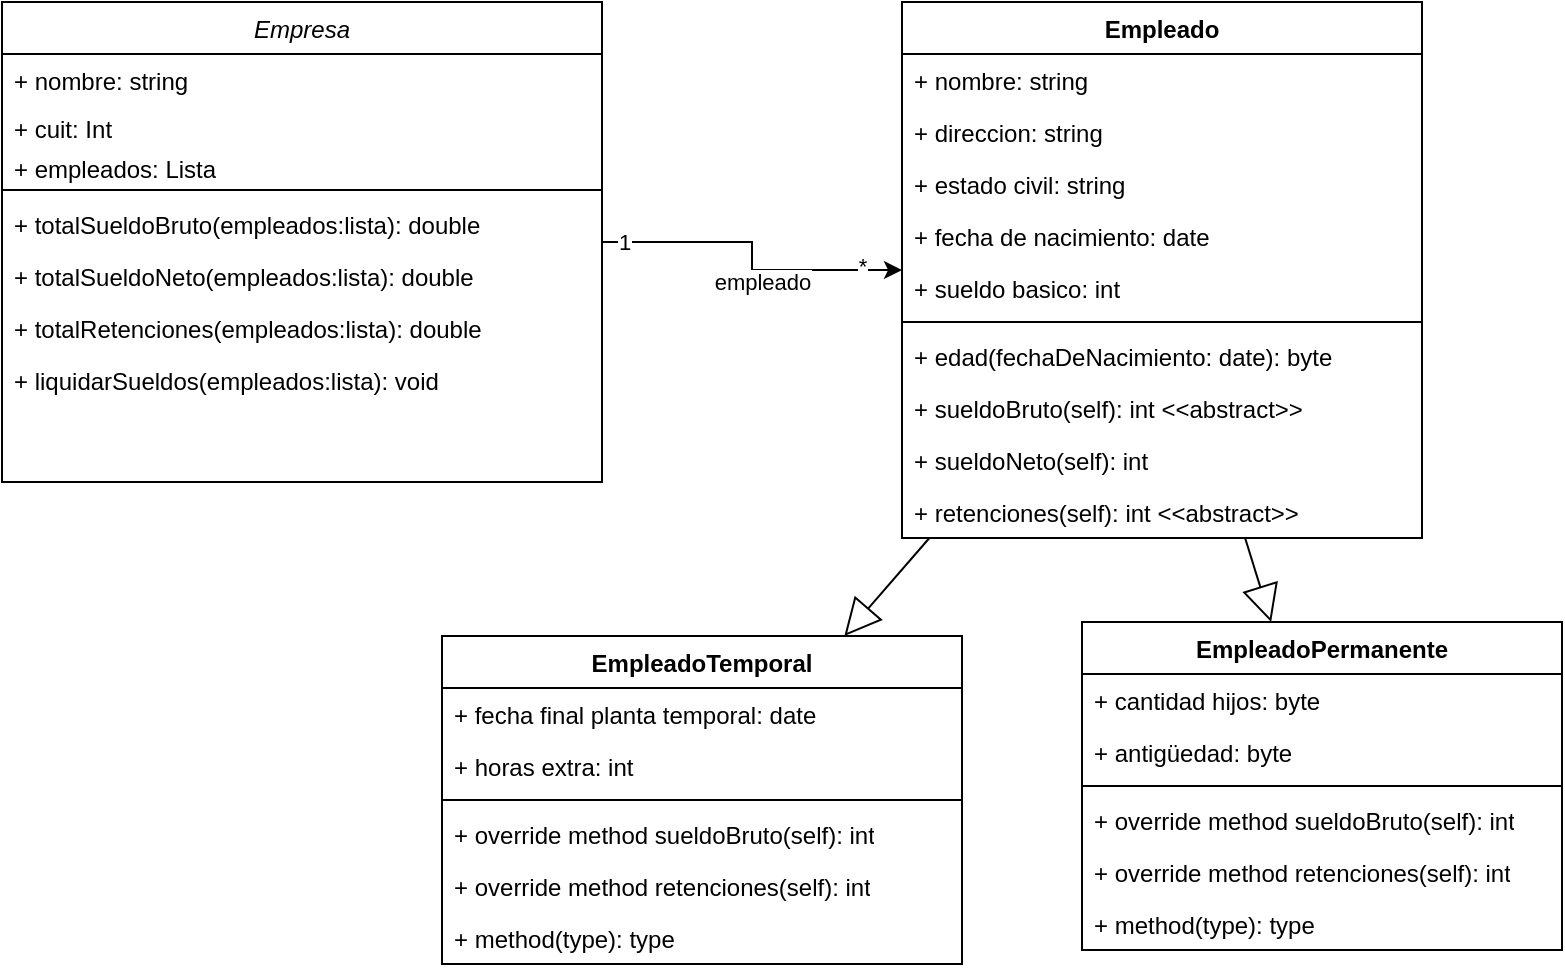 <mxfile version="26.1.1">
  <diagram id="C5RBs43oDa-KdzZeNtuy" name="Page-1">
    <mxGraphModel dx="1002" dy="539" grid="1" gridSize="10" guides="1" tooltips="1" connect="1" arrows="1" fold="1" page="1" pageScale="1" pageWidth="827" pageHeight="1169" math="0" shadow="0">
      <root>
        <mxCell id="WIyWlLk6GJQsqaUBKTNV-0" />
        <mxCell id="WIyWlLk6GJQsqaUBKTNV-1" parent="WIyWlLk6GJQsqaUBKTNV-0" />
        <mxCell id="Jje3imni8qA5NjKe_Jq5-37" style="edgeStyle=orthogonalEdgeStyle;rounded=0;orthogonalLoop=1;jettySize=auto;html=1;" edge="1" parent="WIyWlLk6GJQsqaUBKTNV-1" source="zkfFHV4jXpPFQw0GAbJ--0" target="Jje3imni8qA5NjKe_Jq5-11">
          <mxGeometry relative="1" as="geometry" />
        </mxCell>
        <mxCell id="Jje3imni8qA5NjKe_Jq5-38" value="empleado" style="edgeLabel;html=1;align=center;verticalAlign=middle;resizable=0;points=[];" vertex="1" connectable="0" parent="Jje3imni8qA5NjKe_Jq5-37">
          <mxGeometry x="-0.766" relative="1" as="geometry">
            <mxPoint x="61" y="20" as="offset" />
          </mxGeometry>
        </mxCell>
        <mxCell id="Jje3imni8qA5NjKe_Jq5-39" value="*" style="edgeLabel;html=1;align=center;verticalAlign=middle;resizable=0;points=[];" vertex="1" connectable="0" parent="Jje3imni8qA5NjKe_Jq5-37">
          <mxGeometry x="0.424" y="2" relative="1" as="geometry">
            <mxPoint x="27" as="offset" />
          </mxGeometry>
        </mxCell>
        <mxCell id="Jje3imni8qA5NjKe_Jq5-40" value="1" style="edgeLabel;html=1;align=center;verticalAlign=middle;resizable=0;points=[];" vertex="1" connectable="0" parent="Jje3imni8qA5NjKe_Jq5-37">
          <mxGeometry x="-0.869" relative="1" as="geometry">
            <mxPoint as="offset" />
          </mxGeometry>
        </mxCell>
        <mxCell id="zkfFHV4jXpPFQw0GAbJ--0" value="Empresa" style="swimlane;fontStyle=2;align=center;verticalAlign=top;childLayout=stackLayout;horizontal=1;startSize=26;horizontalStack=0;resizeParent=1;resizeLast=0;collapsible=1;marginBottom=0;rounded=0;shadow=0;strokeWidth=1;" parent="WIyWlLk6GJQsqaUBKTNV-1" vertex="1">
          <mxGeometry x="30" y="130" width="300" height="240" as="geometry">
            <mxRectangle x="230" y="140" width="160" height="26" as="alternateBounds" />
          </mxGeometry>
        </mxCell>
        <mxCell id="Jje3imni8qA5NjKe_Jq5-0" value="+ nombre: string" style="text;strokeColor=none;fillColor=none;align=left;verticalAlign=top;spacingLeft=4;spacingRight=4;overflow=hidden;rotatable=0;points=[[0,0.5],[1,0.5]];portConstraint=eastwest;whiteSpace=wrap;html=1;" vertex="1" parent="zkfFHV4jXpPFQw0GAbJ--0">
          <mxGeometry y="26" width="300" height="24" as="geometry" />
        </mxCell>
        <mxCell id="Jje3imni8qA5NjKe_Jq5-2" value="+ cuit: Int" style="text;strokeColor=none;fillColor=none;align=left;verticalAlign=top;spacingLeft=4;spacingRight=4;overflow=hidden;rotatable=0;points=[[0,0.5],[1,0.5]];portConstraint=eastwest;whiteSpace=wrap;html=1;" vertex="1" parent="zkfFHV4jXpPFQw0GAbJ--0">
          <mxGeometry y="50" width="300" height="20" as="geometry" />
        </mxCell>
        <mxCell id="Jje3imni8qA5NjKe_Jq5-3" value="+ empleados: Lista" style="text;strokeColor=none;fillColor=none;align=left;verticalAlign=top;spacingLeft=4;spacingRight=4;overflow=hidden;rotatable=0;points=[[0,0.5],[1,0.5]];portConstraint=eastwest;whiteSpace=wrap;html=1;" vertex="1" parent="zkfFHV4jXpPFQw0GAbJ--0">
          <mxGeometry y="70" width="300" height="20" as="geometry" />
        </mxCell>
        <mxCell id="zkfFHV4jXpPFQw0GAbJ--4" value="" style="line;html=1;strokeWidth=1;align=left;verticalAlign=middle;spacingTop=-1;spacingLeft=3;spacingRight=3;rotatable=0;labelPosition=right;points=[];portConstraint=eastwest;" parent="zkfFHV4jXpPFQw0GAbJ--0" vertex="1">
          <mxGeometry y="90" width="300" height="8" as="geometry" />
        </mxCell>
        <mxCell id="Jje3imni8qA5NjKe_Jq5-7" value="+ totalSueldoBruto(empleados:lista): double" style="text;strokeColor=none;fillColor=none;align=left;verticalAlign=top;spacingLeft=4;spacingRight=4;overflow=hidden;rotatable=0;points=[[0,0.5],[1,0.5]];portConstraint=eastwest;whiteSpace=wrap;html=1;" vertex="1" parent="zkfFHV4jXpPFQw0GAbJ--0">
          <mxGeometry y="98" width="300" height="26" as="geometry" />
        </mxCell>
        <mxCell id="Jje3imni8qA5NjKe_Jq5-8" value="+ totalSueldoNeto(empleados:lista): double" style="text;strokeColor=none;fillColor=none;align=left;verticalAlign=top;spacingLeft=4;spacingRight=4;overflow=hidden;rotatable=0;points=[[0,0.5],[1,0.5]];portConstraint=eastwest;whiteSpace=wrap;html=1;" vertex="1" parent="zkfFHV4jXpPFQw0GAbJ--0">
          <mxGeometry y="124" width="300" height="26" as="geometry" />
        </mxCell>
        <mxCell id="Jje3imni8qA5NjKe_Jq5-9" value="+ totalRetenciones(empleados:lista): double" style="text;strokeColor=none;fillColor=none;align=left;verticalAlign=top;spacingLeft=4;spacingRight=4;overflow=hidden;rotatable=0;points=[[0,0.5],[1,0.5]];portConstraint=eastwest;whiteSpace=wrap;html=1;" vertex="1" parent="zkfFHV4jXpPFQw0GAbJ--0">
          <mxGeometry y="150" width="300" height="26" as="geometry" />
        </mxCell>
        <mxCell id="Jje3imni8qA5NjKe_Jq5-10" value="+ liquidarSueldos(empleados:lista): void" style="text;strokeColor=none;fillColor=none;align=left;verticalAlign=top;spacingLeft=4;spacingRight=4;overflow=hidden;rotatable=0;points=[[0,0.5],[1,0.5]];portConstraint=eastwest;whiteSpace=wrap;html=1;" vertex="1" parent="zkfFHV4jXpPFQw0GAbJ--0">
          <mxGeometry y="176" width="300" height="26" as="geometry" />
        </mxCell>
        <mxCell id="Jje3imni8qA5NjKe_Jq5-11" value="Empleado" style="swimlane;fontStyle=1;align=center;verticalAlign=top;childLayout=stackLayout;horizontal=1;startSize=26;horizontalStack=0;resizeParent=1;resizeParentMax=0;resizeLast=0;collapsible=1;marginBottom=0;whiteSpace=wrap;html=1;" vertex="1" parent="WIyWlLk6GJQsqaUBKTNV-1">
          <mxGeometry x="480" y="130" width="260" height="268" as="geometry" />
        </mxCell>
        <mxCell id="Jje3imni8qA5NjKe_Jq5-12" value="+ nombre: string" style="text;strokeColor=none;fillColor=none;align=left;verticalAlign=top;spacingLeft=4;spacingRight=4;overflow=hidden;rotatable=0;points=[[0,0.5],[1,0.5]];portConstraint=eastwest;whiteSpace=wrap;html=1;" vertex="1" parent="Jje3imni8qA5NjKe_Jq5-11">
          <mxGeometry y="26" width="260" height="26" as="geometry" />
        </mxCell>
        <mxCell id="Jje3imni8qA5NjKe_Jq5-15" value="+ direccion: string" style="text;strokeColor=none;fillColor=none;align=left;verticalAlign=top;spacingLeft=4;spacingRight=4;overflow=hidden;rotatable=0;points=[[0,0.5],[1,0.5]];portConstraint=eastwest;whiteSpace=wrap;html=1;" vertex="1" parent="Jje3imni8qA5NjKe_Jq5-11">
          <mxGeometry y="52" width="260" height="26" as="geometry" />
        </mxCell>
        <mxCell id="Jje3imni8qA5NjKe_Jq5-16" value="+ estado civil: string" style="text;strokeColor=none;fillColor=none;align=left;verticalAlign=top;spacingLeft=4;spacingRight=4;overflow=hidden;rotatable=0;points=[[0,0.5],[1,0.5]];portConstraint=eastwest;whiteSpace=wrap;html=1;" vertex="1" parent="Jje3imni8qA5NjKe_Jq5-11">
          <mxGeometry y="78" width="260" height="26" as="geometry" />
        </mxCell>
        <mxCell id="Jje3imni8qA5NjKe_Jq5-17" value="+ fecha de nacimiento: date" style="text;strokeColor=none;fillColor=none;align=left;verticalAlign=top;spacingLeft=4;spacingRight=4;overflow=hidden;rotatable=0;points=[[0,0.5],[1,0.5]];portConstraint=eastwest;whiteSpace=wrap;html=1;" vertex="1" parent="Jje3imni8qA5NjKe_Jq5-11">
          <mxGeometry y="104" width="260" height="26" as="geometry" />
        </mxCell>
        <mxCell id="Jje3imni8qA5NjKe_Jq5-18" value="+ sueldo basico: int" style="text;strokeColor=none;fillColor=none;align=left;verticalAlign=top;spacingLeft=4;spacingRight=4;overflow=hidden;rotatable=0;points=[[0,0.5],[1,0.5]];portConstraint=eastwest;whiteSpace=wrap;html=1;" vertex="1" parent="Jje3imni8qA5NjKe_Jq5-11">
          <mxGeometry y="130" width="260" height="26" as="geometry" />
        </mxCell>
        <mxCell id="Jje3imni8qA5NjKe_Jq5-13" value="" style="line;strokeWidth=1;fillColor=none;align=left;verticalAlign=middle;spacingTop=-1;spacingLeft=3;spacingRight=3;rotatable=0;labelPosition=right;points=[];portConstraint=eastwest;strokeColor=inherit;" vertex="1" parent="Jje3imni8qA5NjKe_Jq5-11">
          <mxGeometry y="156" width="260" height="8" as="geometry" />
        </mxCell>
        <mxCell id="Jje3imni8qA5NjKe_Jq5-14" value="+ edad(fechaDeNacimiento: date): byte" style="text;strokeColor=none;fillColor=none;align=left;verticalAlign=top;spacingLeft=4;spacingRight=4;overflow=hidden;rotatable=0;points=[[0,0.5],[1,0.5]];portConstraint=eastwest;whiteSpace=wrap;html=1;" vertex="1" parent="Jje3imni8qA5NjKe_Jq5-11">
          <mxGeometry y="164" width="260" height="26" as="geometry" />
        </mxCell>
        <mxCell id="Jje3imni8qA5NjKe_Jq5-44" value="+ sueldoBruto(self): int &amp;lt;&amp;lt;abstract&amp;gt;&amp;gt;" style="text;strokeColor=none;fillColor=none;align=left;verticalAlign=top;spacingLeft=4;spacingRight=4;overflow=hidden;rotatable=0;points=[[0,0.5],[1,0.5]];portConstraint=eastwest;whiteSpace=wrap;html=1;" vertex="1" parent="Jje3imni8qA5NjKe_Jq5-11">
          <mxGeometry y="190" width="260" height="26" as="geometry" />
        </mxCell>
        <mxCell id="Jje3imni8qA5NjKe_Jq5-47" value="+ sueldoNeto(self): int&amp;nbsp;" style="text;strokeColor=none;fillColor=none;align=left;verticalAlign=top;spacingLeft=4;spacingRight=4;overflow=hidden;rotatable=0;points=[[0,0.5],[1,0.5]];portConstraint=eastwest;whiteSpace=wrap;html=1;" vertex="1" parent="Jje3imni8qA5NjKe_Jq5-11">
          <mxGeometry y="216" width="260" height="26" as="geometry" />
        </mxCell>
        <mxCell id="Jje3imni8qA5NjKe_Jq5-46" value="+ retenciones(self): int &amp;lt;&amp;lt;abstract&amp;gt;&amp;gt;" style="text;strokeColor=none;fillColor=none;align=left;verticalAlign=top;spacingLeft=4;spacingRight=4;overflow=hidden;rotatable=0;points=[[0,0.5],[1,0.5]];portConstraint=eastwest;whiteSpace=wrap;html=1;" vertex="1" parent="Jje3imni8qA5NjKe_Jq5-11">
          <mxGeometry y="242" width="260" height="26" as="geometry" />
        </mxCell>
        <mxCell id="Jje3imni8qA5NjKe_Jq5-19" value="EmpleadoTemporal" style="swimlane;fontStyle=1;align=center;verticalAlign=top;childLayout=stackLayout;horizontal=1;startSize=26;horizontalStack=0;resizeParent=1;resizeParentMax=0;resizeLast=0;collapsible=1;marginBottom=0;whiteSpace=wrap;html=1;" vertex="1" parent="WIyWlLk6GJQsqaUBKTNV-1">
          <mxGeometry x="250" y="447" width="260" height="164" as="geometry" />
        </mxCell>
        <mxCell id="Jje3imni8qA5NjKe_Jq5-20" value="+ fecha final planta temporal: date" style="text;strokeColor=none;fillColor=none;align=left;verticalAlign=top;spacingLeft=4;spacingRight=4;overflow=hidden;rotatable=0;points=[[0,0.5],[1,0.5]];portConstraint=eastwest;whiteSpace=wrap;html=1;" vertex="1" parent="Jje3imni8qA5NjKe_Jq5-19">
          <mxGeometry y="26" width="260" height="26" as="geometry" />
        </mxCell>
        <mxCell id="Jje3imni8qA5NjKe_Jq5-43" value="+ horas extra: int" style="text;strokeColor=none;fillColor=none;align=left;verticalAlign=top;spacingLeft=4;spacingRight=4;overflow=hidden;rotatable=0;points=[[0,0.5],[1,0.5]];portConstraint=eastwest;whiteSpace=wrap;html=1;" vertex="1" parent="Jje3imni8qA5NjKe_Jq5-19">
          <mxGeometry y="52" width="260" height="26" as="geometry" />
        </mxCell>
        <mxCell id="Jje3imni8qA5NjKe_Jq5-21" value="" style="line;strokeWidth=1;fillColor=none;align=left;verticalAlign=middle;spacingTop=-1;spacingLeft=3;spacingRight=3;rotatable=0;labelPosition=right;points=[];portConstraint=eastwest;strokeColor=inherit;" vertex="1" parent="Jje3imni8qA5NjKe_Jq5-19">
          <mxGeometry y="78" width="260" height="8" as="geometry" />
        </mxCell>
        <mxCell id="Jje3imni8qA5NjKe_Jq5-48" value="+ override method sueldoBruto(self): int" style="text;strokeColor=none;fillColor=none;align=left;verticalAlign=top;spacingLeft=4;spacingRight=4;overflow=hidden;rotatable=0;points=[[0,0.5],[1,0.5]];portConstraint=eastwest;whiteSpace=wrap;html=1;" vertex="1" parent="Jje3imni8qA5NjKe_Jq5-19">
          <mxGeometry y="86" width="260" height="26" as="geometry" />
        </mxCell>
        <mxCell id="Jje3imni8qA5NjKe_Jq5-49" value="+ override method retenciones(self): int" style="text;strokeColor=none;fillColor=none;align=left;verticalAlign=top;spacingLeft=4;spacingRight=4;overflow=hidden;rotatable=0;points=[[0,0.5],[1,0.5]];portConstraint=eastwest;whiteSpace=wrap;html=1;" vertex="1" parent="Jje3imni8qA5NjKe_Jq5-19">
          <mxGeometry y="112" width="260" height="26" as="geometry" />
        </mxCell>
        <mxCell id="Jje3imni8qA5NjKe_Jq5-22" value="+ method(type): type" style="text;strokeColor=none;fillColor=none;align=left;verticalAlign=top;spacingLeft=4;spacingRight=4;overflow=hidden;rotatable=0;points=[[0,0.5],[1,0.5]];portConstraint=eastwest;whiteSpace=wrap;html=1;" vertex="1" parent="Jje3imni8qA5NjKe_Jq5-19">
          <mxGeometry y="138" width="260" height="26" as="geometry" />
        </mxCell>
        <mxCell id="Jje3imni8qA5NjKe_Jq5-27" value="EmpleadoPermanente" style="swimlane;fontStyle=1;align=center;verticalAlign=top;childLayout=stackLayout;horizontal=1;startSize=26;horizontalStack=0;resizeParent=1;resizeParentMax=0;resizeLast=0;collapsible=1;marginBottom=0;whiteSpace=wrap;html=1;" vertex="1" parent="WIyWlLk6GJQsqaUBKTNV-1">
          <mxGeometry x="570" y="440" width="240" height="164" as="geometry" />
        </mxCell>
        <mxCell id="Jje3imni8qA5NjKe_Jq5-28" value="+ cantidad hijos: byte" style="text;strokeColor=none;fillColor=none;align=left;verticalAlign=top;spacingLeft=4;spacingRight=4;overflow=hidden;rotatable=0;points=[[0,0.5],[1,0.5]];portConstraint=eastwest;whiteSpace=wrap;html=1;" vertex="1" parent="Jje3imni8qA5NjKe_Jq5-27">
          <mxGeometry y="26" width="240" height="26" as="geometry" />
        </mxCell>
        <mxCell id="Jje3imni8qA5NjKe_Jq5-42" value="+ antigüedad: byte" style="text;strokeColor=none;fillColor=none;align=left;verticalAlign=top;spacingLeft=4;spacingRight=4;overflow=hidden;rotatable=0;points=[[0,0.5],[1,0.5]];portConstraint=eastwest;whiteSpace=wrap;html=1;" vertex="1" parent="Jje3imni8qA5NjKe_Jq5-27">
          <mxGeometry y="52" width="240" height="26" as="geometry" />
        </mxCell>
        <mxCell id="Jje3imni8qA5NjKe_Jq5-29" value="" style="line;strokeWidth=1;fillColor=none;align=left;verticalAlign=middle;spacingTop=-1;spacingLeft=3;spacingRight=3;rotatable=0;labelPosition=right;points=[];portConstraint=eastwest;strokeColor=inherit;" vertex="1" parent="Jje3imni8qA5NjKe_Jq5-27">
          <mxGeometry y="78" width="240" height="8" as="geometry" />
        </mxCell>
        <mxCell id="Jje3imni8qA5NjKe_Jq5-50" value="+ override method sueldoBruto(self): int" style="text;strokeColor=none;fillColor=none;align=left;verticalAlign=top;spacingLeft=4;spacingRight=4;overflow=hidden;rotatable=0;points=[[0,0.5],[1,0.5]];portConstraint=eastwest;whiteSpace=wrap;html=1;" vertex="1" parent="Jje3imni8qA5NjKe_Jq5-27">
          <mxGeometry y="86" width="240" height="26" as="geometry" />
        </mxCell>
        <mxCell id="Jje3imni8qA5NjKe_Jq5-51" value="+ override method retenciones(self): int" style="text;strokeColor=none;fillColor=none;align=left;verticalAlign=top;spacingLeft=4;spacingRight=4;overflow=hidden;rotatable=0;points=[[0,0.5],[1,0.5]];portConstraint=eastwest;whiteSpace=wrap;html=1;" vertex="1" parent="Jje3imni8qA5NjKe_Jq5-27">
          <mxGeometry y="112" width="240" height="26" as="geometry" />
        </mxCell>
        <mxCell id="Jje3imni8qA5NjKe_Jq5-30" value="+ method(type): type" style="text;strokeColor=none;fillColor=none;align=left;verticalAlign=top;spacingLeft=4;spacingRight=4;overflow=hidden;rotatable=0;points=[[0,0.5],[1,0.5]];portConstraint=eastwest;whiteSpace=wrap;html=1;" vertex="1" parent="Jje3imni8qA5NjKe_Jq5-27">
          <mxGeometry y="138" width="240" height="26" as="geometry" />
        </mxCell>
        <mxCell id="Jje3imni8qA5NjKe_Jq5-32" value="" style="endArrow=block;endSize=16;endFill=0;html=1;rounded=0;" edge="1" parent="WIyWlLk6GJQsqaUBKTNV-1" source="Jje3imni8qA5NjKe_Jq5-11" target="Jje3imni8qA5NjKe_Jq5-19">
          <mxGeometry width="160" relative="1" as="geometry">
            <mxPoint x="414.0" y="370.002" as="sourcePoint" />
            <mxPoint x="364.0" y="458" as="targetPoint" />
          </mxGeometry>
        </mxCell>
        <mxCell id="Jje3imni8qA5NjKe_Jq5-41" value="" style="endArrow=block;endSize=16;endFill=0;html=1;rounded=0;" edge="1" parent="WIyWlLk6GJQsqaUBKTNV-1" source="Jje3imni8qA5NjKe_Jq5-11" target="Jje3imni8qA5NjKe_Jq5-27">
          <mxGeometry width="160" relative="1" as="geometry">
            <mxPoint x="615" y="420" as="sourcePoint" />
            <mxPoint x="540" y="510" as="targetPoint" />
          </mxGeometry>
        </mxCell>
      </root>
    </mxGraphModel>
  </diagram>
</mxfile>
